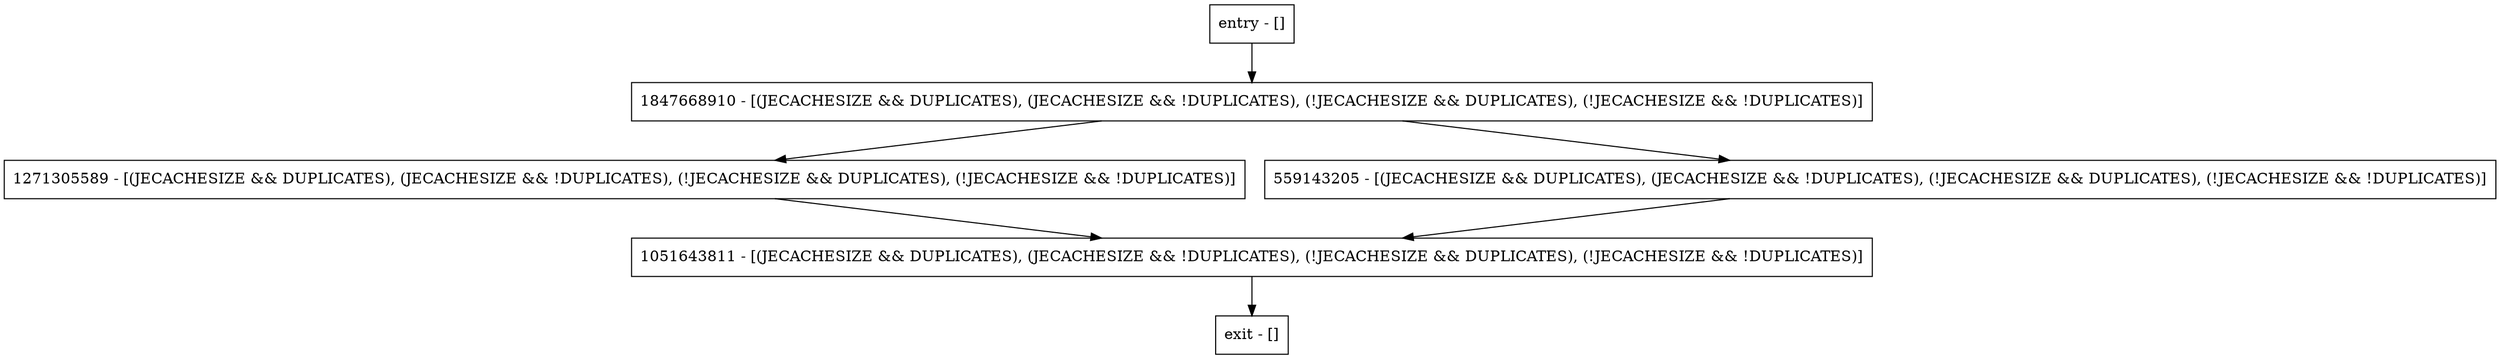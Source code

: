 digraph recordExists {
node [shape=record];
entry [label="entry - []"];
exit [label="exit - []"];
1051643811 [label="1051643811 - [(JECACHESIZE && DUPLICATES), (JECACHESIZE && !DUPLICATES), (!JECACHESIZE && DUPLICATES), (!JECACHESIZE && !DUPLICATES)]"];
1847668910 [label="1847668910 - [(JECACHESIZE && DUPLICATES), (JECACHESIZE && !DUPLICATES), (!JECACHESIZE && DUPLICATES), (!JECACHESIZE && !DUPLICATES)]"];
1271305589 [label="1271305589 - [(JECACHESIZE && DUPLICATES), (JECACHESIZE && !DUPLICATES), (!JECACHESIZE && DUPLICATES), (!JECACHESIZE && !DUPLICATES)]"];
559143205 [label="559143205 - [(JECACHESIZE && DUPLICATES), (JECACHESIZE && !DUPLICATES), (!JECACHESIZE && DUPLICATES), (!JECACHESIZE && !DUPLICATES)]"];
entry;
exit;
entry -> 1847668910;
1051643811 -> exit;
1847668910 -> 1271305589;
1847668910 -> 559143205;
1271305589 -> 1051643811;
559143205 -> 1051643811;
}
